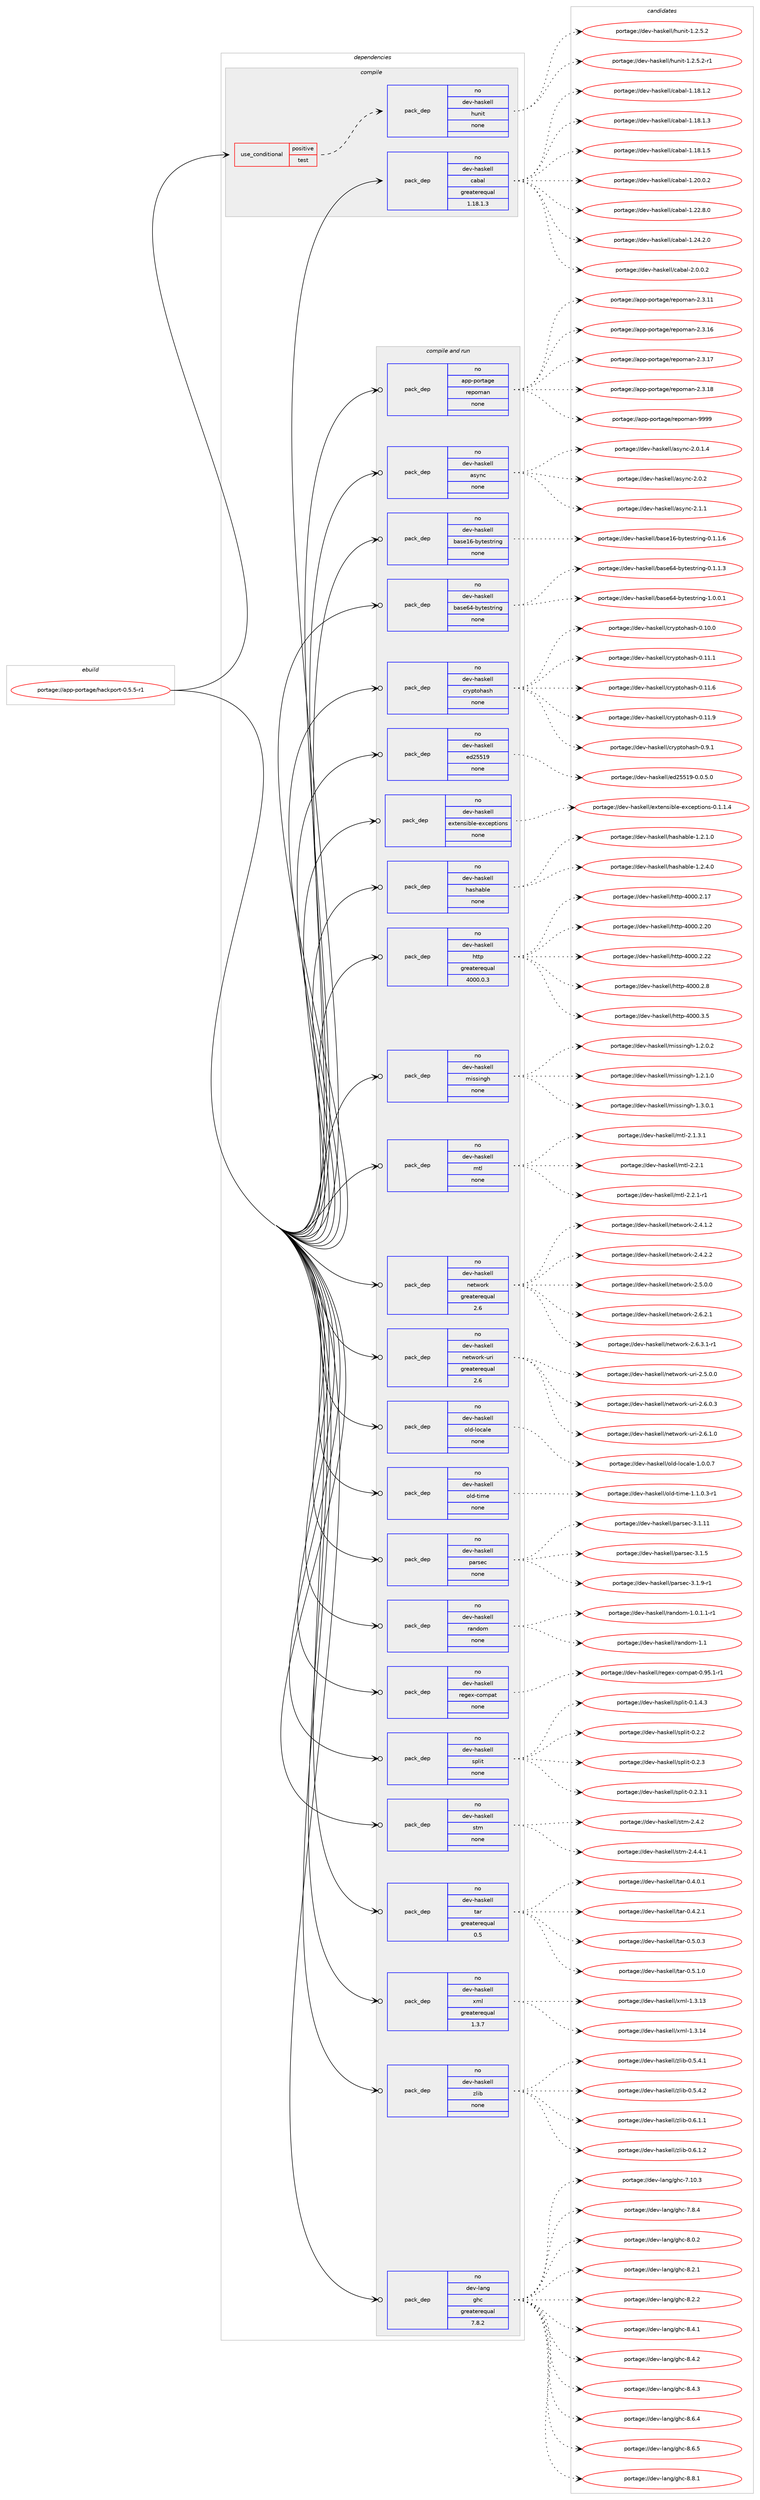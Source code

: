 digraph prolog {

# *************
# Graph options
# *************

newrank=true;
concentrate=true;
compound=true;
graph [rankdir=LR,fontname=Helvetica,fontsize=10,ranksep=1.5];#, ranksep=2.5, nodesep=0.2];
edge  [arrowhead=vee];
node  [fontname=Helvetica,fontsize=10];

# **********
# The ebuild
# **********

subgraph cluster_leftcol {
color=gray;
rank=same;
label=<<i>ebuild</i>>;
id [label="portage://app-portage/hackport-0.5.5-r1", color=red, width=4, href="../app-portage/hackport-0.5.5-r1.svg"];
}

# ****************
# The dependencies
# ****************

subgraph cluster_midcol {
color=gray;
label=<<i>dependencies</i>>;
subgraph cluster_compile {
fillcolor="#eeeeee";
style=filled;
label=<<i>compile</i>>;
subgraph cond10232 {
dependency41569 [label=<<TABLE BORDER="0" CELLBORDER="1" CELLSPACING="0" CELLPADDING="4"><TR><TD ROWSPAN="3" CELLPADDING="10">use_conditional</TD></TR><TR><TD>positive</TD></TR><TR><TD>test</TD></TR></TABLE>>, shape=none, color=red];
subgraph pack30650 {
dependency41570 [label=<<TABLE BORDER="0" CELLBORDER="1" CELLSPACING="0" CELLPADDING="4" WIDTH="220"><TR><TD ROWSPAN="6" CELLPADDING="30">pack_dep</TD></TR><TR><TD WIDTH="110">no</TD></TR><TR><TD>dev-haskell</TD></TR><TR><TD>hunit</TD></TR><TR><TD>none</TD></TR><TR><TD></TD></TR></TABLE>>, shape=none, color=blue];
}
dependency41569:e -> dependency41570:w [weight=20,style="dashed",arrowhead="vee"];
}
id:e -> dependency41569:w [weight=20,style="solid",arrowhead="vee"];
subgraph pack30651 {
dependency41571 [label=<<TABLE BORDER="0" CELLBORDER="1" CELLSPACING="0" CELLPADDING="4" WIDTH="220"><TR><TD ROWSPAN="6" CELLPADDING="30">pack_dep</TD></TR><TR><TD WIDTH="110">no</TD></TR><TR><TD>dev-haskell</TD></TR><TR><TD>cabal</TD></TR><TR><TD>greaterequal</TD></TR><TR><TD>1.18.1.3</TD></TR></TABLE>>, shape=none, color=blue];
}
id:e -> dependency41571:w [weight=20,style="solid",arrowhead="vee"];
}
subgraph cluster_compileandrun {
fillcolor="#eeeeee";
style=filled;
label=<<i>compile and run</i>>;
subgraph pack30652 {
dependency41572 [label=<<TABLE BORDER="0" CELLBORDER="1" CELLSPACING="0" CELLPADDING="4" WIDTH="220"><TR><TD ROWSPAN="6" CELLPADDING="30">pack_dep</TD></TR><TR><TD WIDTH="110">no</TD></TR><TR><TD>app-portage</TD></TR><TR><TD>repoman</TD></TR><TR><TD>none</TD></TR><TR><TD></TD></TR></TABLE>>, shape=none, color=blue];
}
id:e -> dependency41572:w [weight=20,style="solid",arrowhead="odotvee"];
subgraph pack30653 {
dependency41573 [label=<<TABLE BORDER="0" CELLBORDER="1" CELLSPACING="0" CELLPADDING="4" WIDTH="220"><TR><TD ROWSPAN="6" CELLPADDING="30">pack_dep</TD></TR><TR><TD WIDTH="110">no</TD></TR><TR><TD>dev-haskell</TD></TR><TR><TD>async</TD></TR><TR><TD>none</TD></TR><TR><TD></TD></TR></TABLE>>, shape=none, color=blue];
}
id:e -> dependency41573:w [weight=20,style="solid",arrowhead="odotvee"];
subgraph pack30654 {
dependency41574 [label=<<TABLE BORDER="0" CELLBORDER="1" CELLSPACING="0" CELLPADDING="4" WIDTH="220"><TR><TD ROWSPAN="6" CELLPADDING="30">pack_dep</TD></TR><TR><TD WIDTH="110">no</TD></TR><TR><TD>dev-haskell</TD></TR><TR><TD>base16-bytestring</TD></TR><TR><TD>none</TD></TR><TR><TD></TD></TR></TABLE>>, shape=none, color=blue];
}
id:e -> dependency41574:w [weight=20,style="solid",arrowhead="odotvee"];
subgraph pack30655 {
dependency41575 [label=<<TABLE BORDER="0" CELLBORDER="1" CELLSPACING="0" CELLPADDING="4" WIDTH="220"><TR><TD ROWSPAN="6" CELLPADDING="30">pack_dep</TD></TR><TR><TD WIDTH="110">no</TD></TR><TR><TD>dev-haskell</TD></TR><TR><TD>base64-bytestring</TD></TR><TR><TD>none</TD></TR><TR><TD></TD></TR></TABLE>>, shape=none, color=blue];
}
id:e -> dependency41575:w [weight=20,style="solid",arrowhead="odotvee"];
subgraph pack30656 {
dependency41576 [label=<<TABLE BORDER="0" CELLBORDER="1" CELLSPACING="0" CELLPADDING="4" WIDTH="220"><TR><TD ROWSPAN="6" CELLPADDING="30">pack_dep</TD></TR><TR><TD WIDTH="110">no</TD></TR><TR><TD>dev-haskell</TD></TR><TR><TD>cryptohash</TD></TR><TR><TD>none</TD></TR><TR><TD></TD></TR></TABLE>>, shape=none, color=blue];
}
id:e -> dependency41576:w [weight=20,style="solid",arrowhead="odotvee"];
subgraph pack30657 {
dependency41577 [label=<<TABLE BORDER="0" CELLBORDER="1" CELLSPACING="0" CELLPADDING="4" WIDTH="220"><TR><TD ROWSPAN="6" CELLPADDING="30">pack_dep</TD></TR><TR><TD WIDTH="110">no</TD></TR><TR><TD>dev-haskell</TD></TR><TR><TD>ed25519</TD></TR><TR><TD>none</TD></TR><TR><TD></TD></TR></TABLE>>, shape=none, color=blue];
}
id:e -> dependency41577:w [weight=20,style="solid",arrowhead="odotvee"];
subgraph pack30658 {
dependency41578 [label=<<TABLE BORDER="0" CELLBORDER="1" CELLSPACING="0" CELLPADDING="4" WIDTH="220"><TR><TD ROWSPAN="6" CELLPADDING="30">pack_dep</TD></TR><TR><TD WIDTH="110">no</TD></TR><TR><TD>dev-haskell</TD></TR><TR><TD>extensible-exceptions</TD></TR><TR><TD>none</TD></TR><TR><TD></TD></TR></TABLE>>, shape=none, color=blue];
}
id:e -> dependency41578:w [weight=20,style="solid",arrowhead="odotvee"];
subgraph pack30659 {
dependency41579 [label=<<TABLE BORDER="0" CELLBORDER="1" CELLSPACING="0" CELLPADDING="4" WIDTH="220"><TR><TD ROWSPAN="6" CELLPADDING="30">pack_dep</TD></TR><TR><TD WIDTH="110">no</TD></TR><TR><TD>dev-haskell</TD></TR><TR><TD>hashable</TD></TR><TR><TD>none</TD></TR><TR><TD></TD></TR></TABLE>>, shape=none, color=blue];
}
id:e -> dependency41579:w [weight=20,style="solid",arrowhead="odotvee"];
subgraph pack30660 {
dependency41580 [label=<<TABLE BORDER="0" CELLBORDER="1" CELLSPACING="0" CELLPADDING="4" WIDTH="220"><TR><TD ROWSPAN="6" CELLPADDING="30">pack_dep</TD></TR><TR><TD WIDTH="110">no</TD></TR><TR><TD>dev-haskell</TD></TR><TR><TD>http</TD></TR><TR><TD>greaterequal</TD></TR><TR><TD>4000.0.3</TD></TR></TABLE>>, shape=none, color=blue];
}
id:e -> dependency41580:w [weight=20,style="solid",arrowhead="odotvee"];
subgraph pack30661 {
dependency41581 [label=<<TABLE BORDER="0" CELLBORDER="1" CELLSPACING="0" CELLPADDING="4" WIDTH="220"><TR><TD ROWSPAN="6" CELLPADDING="30">pack_dep</TD></TR><TR><TD WIDTH="110">no</TD></TR><TR><TD>dev-haskell</TD></TR><TR><TD>missingh</TD></TR><TR><TD>none</TD></TR><TR><TD></TD></TR></TABLE>>, shape=none, color=blue];
}
id:e -> dependency41581:w [weight=20,style="solid",arrowhead="odotvee"];
subgraph pack30662 {
dependency41582 [label=<<TABLE BORDER="0" CELLBORDER="1" CELLSPACING="0" CELLPADDING="4" WIDTH="220"><TR><TD ROWSPAN="6" CELLPADDING="30">pack_dep</TD></TR><TR><TD WIDTH="110">no</TD></TR><TR><TD>dev-haskell</TD></TR><TR><TD>mtl</TD></TR><TR><TD>none</TD></TR><TR><TD></TD></TR></TABLE>>, shape=none, color=blue];
}
id:e -> dependency41582:w [weight=20,style="solid",arrowhead="odotvee"];
subgraph pack30663 {
dependency41583 [label=<<TABLE BORDER="0" CELLBORDER="1" CELLSPACING="0" CELLPADDING="4" WIDTH="220"><TR><TD ROWSPAN="6" CELLPADDING="30">pack_dep</TD></TR><TR><TD WIDTH="110">no</TD></TR><TR><TD>dev-haskell</TD></TR><TR><TD>network</TD></TR><TR><TD>greaterequal</TD></TR><TR><TD>2.6</TD></TR></TABLE>>, shape=none, color=blue];
}
id:e -> dependency41583:w [weight=20,style="solid",arrowhead="odotvee"];
subgraph pack30664 {
dependency41584 [label=<<TABLE BORDER="0" CELLBORDER="1" CELLSPACING="0" CELLPADDING="4" WIDTH="220"><TR><TD ROWSPAN="6" CELLPADDING="30">pack_dep</TD></TR><TR><TD WIDTH="110">no</TD></TR><TR><TD>dev-haskell</TD></TR><TR><TD>network-uri</TD></TR><TR><TD>greaterequal</TD></TR><TR><TD>2.6</TD></TR></TABLE>>, shape=none, color=blue];
}
id:e -> dependency41584:w [weight=20,style="solid",arrowhead="odotvee"];
subgraph pack30665 {
dependency41585 [label=<<TABLE BORDER="0" CELLBORDER="1" CELLSPACING="0" CELLPADDING="4" WIDTH="220"><TR><TD ROWSPAN="6" CELLPADDING="30">pack_dep</TD></TR><TR><TD WIDTH="110">no</TD></TR><TR><TD>dev-haskell</TD></TR><TR><TD>old-locale</TD></TR><TR><TD>none</TD></TR><TR><TD></TD></TR></TABLE>>, shape=none, color=blue];
}
id:e -> dependency41585:w [weight=20,style="solid",arrowhead="odotvee"];
subgraph pack30666 {
dependency41586 [label=<<TABLE BORDER="0" CELLBORDER="1" CELLSPACING="0" CELLPADDING="4" WIDTH="220"><TR><TD ROWSPAN="6" CELLPADDING="30">pack_dep</TD></TR><TR><TD WIDTH="110">no</TD></TR><TR><TD>dev-haskell</TD></TR><TR><TD>old-time</TD></TR><TR><TD>none</TD></TR><TR><TD></TD></TR></TABLE>>, shape=none, color=blue];
}
id:e -> dependency41586:w [weight=20,style="solid",arrowhead="odotvee"];
subgraph pack30667 {
dependency41587 [label=<<TABLE BORDER="0" CELLBORDER="1" CELLSPACING="0" CELLPADDING="4" WIDTH="220"><TR><TD ROWSPAN="6" CELLPADDING="30">pack_dep</TD></TR><TR><TD WIDTH="110">no</TD></TR><TR><TD>dev-haskell</TD></TR><TR><TD>parsec</TD></TR><TR><TD>none</TD></TR><TR><TD></TD></TR></TABLE>>, shape=none, color=blue];
}
id:e -> dependency41587:w [weight=20,style="solid",arrowhead="odotvee"];
subgraph pack30668 {
dependency41588 [label=<<TABLE BORDER="0" CELLBORDER="1" CELLSPACING="0" CELLPADDING="4" WIDTH="220"><TR><TD ROWSPAN="6" CELLPADDING="30">pack_dep</TD></TR><TR><TD WIDTH="110">no</TD></TR><TR><TD>dev-haskell</TD></TR><TR><TD>random</TD></TR><TR><TD>none</TD></TR><TR><TD></TD></TR></TABLE>>, shape=none, color=blue];
}
id:e -> dependency41588:w [weight=20,style="solid",arrowhead="odotvee"];
subgraph pack30669 {
dependency41589 [label=<<TABLE BORDER="0" CELLBORDER="1" CELLSPACING="0" CELLPADDING="4" WIDTH="220"><TR><TD ROWSPAN="6" CELLPADDING="30">pack_dep</TD></TR><TR><TD WIDTH="110">no</TD></TR><TR><TD>dev-haskell</TD></TR><TR><TD>regex-compat</TD></TR><TR><TD>none</TD></TR><TR><TD></TD></TR></TABLE>>, shape=none, color=blue];
}
id:e -> dependency41589:w [weight=20,style="solid",arrowhead="odotvee"];
subgraph pack30670 {
dependency41590 [label=<<TABLE BORDER="0" CELLBORDER="1" CELLSPACING="0" CELLPADDING="4" WIDTH="220"><TR><TD ROWSPAN="6" CELLPADDING="30">pack_dep</TD></TR><TR><TD WIDTH="110">no</TD></TR><TR><TD>dev-haskell</TD></TR><TR><TD>split</TD></TR><TR><TD>none</TD></TR><TR><TD></TD></TR></TABLE>>, shape=none, color=blue];
}
id:e -> dependency41590:w [weight=20,style="solid",arrowhead="odotvee"];
subgraph pack30671 {
dependency41591 [label=<<TABLE BORDER="0" CELLBORDER="1" CELLSPACING="0" CELLPADDING="4" WIDTH="220"><TR><TD ROWSPAN="6" CELLPADDING="30">pack_dep</TD></TR><TR><TD WIDTH="110">no</TD></TR><TR><TD>dev-haskell</TD></TR><TR><TD>stm</TD></TR><TR><TD>none</TD></TR><TR><TD></TD></TR></TABLE>>, shape=none, color=blue];
}
id:e -> dependency41591:w [weight=20,style="solid",arrowhead="odotvee"];
subgraph pack30672 {
dependency41592 [label=<<TABLE BORDER="0" CELLBORDER="1" CELLSPACING="0" CELLPADDING="4" WIDTH="220"><TR><TD ROWSPAN="6" CELLPADDING="30">pack_dep</TD></TR><TR><TD WIDTH="110">no</TD></TR><TR><TD>dev-haskell</TD></TR><TR><TD>tar</TD></TR><TR><TD>greaterequal</TD></TR><TR><TD>0.5</TD></TR></TABLE>>, shape=none, color=blue];
}
id:e -> dependency41592:w [weight=20,style="solid",arrowhead="odotvee"];
subgraph pack30673 {
dependency41593 [label=<<TABLE BORDER="0" CELLBORDER="1" CELLSPACING="0" CELLPADDING="4" WIDTH="220"><TR><TD ROWSPAN="6" CELLPADDING="30">pack_dep</TD></TR><TR><TD WIDTH="110">no</TD></TR><TR><TD>dev-haskell</TD></TR><TR><TD>xml</TD></TR><TR><TD>greaterequal</TD></TR><TR><TD>1.3.7</TD></TR></TABLE>>, shape=none, color=blue];
}
id:e -> dependency41593:w [weight=20,style="solid",arrowhead="odotvee"];
subgraph pack30674 {
dependency41594 [label=<<TABLE BORDER="0" CELLBORDER="1" CELLSPACING="0" CELLPADDING="4" WIDTH="220"><TR><TD ROWSPAN="6" CELLPADDING="30">pack_dep</TD></TR><TR><TD WIDTH="110">no</TD></TR><TR><TD>dev-haskell</TD></TR><TR><TD>zlib</TD></TR><TR><TD>none</TD></TR><TR><TD></TD></TR></TABLE>>, shape=none, color=blue];
}
id:e -> dependency41594:w [weight=20,style="solid",arrowhead="odotvee"];
subgraph pack30675 {
dependency41595 [label=<<TABLE BORDER="0" CELLBORDER="1" CELLSPACING="0" CELLPADDING="4" WIDTH="220"><TR><TD ROWSPAN="6" CELLPADDING="30">pack_dep</TD></TR><TR><TD WIDTH="110">no</TD></TR><TR><TD>dev-lang</TD></TR><TR><TD>ghc</TD></TR><TR><TD>greaterequal</TD></TR><TR><TD>7.8.2</TD></TR></TABLE>>, shape=none, color=blue];
}
id:e -> dependency41595:w [weight=20,style="solid",arrowhead="odotvee"];
}
subgraph cluster_run {
fillcolor="#eeeeee";
style=filled;
label=<<i>run</i>>;
}
}

# **************
# The candidates
# **************

subgraph cluster_choices {
rank=same;
color=gray;
label=<<i>candidates</i>>;

subgraph choice30650 {
color=black;
nodesep=1;
choiceportage1001011184510497115107101108108471041171101051164549465046534650 [label="portage://dev-haskell/hunit-1.2.5.2", color=red, width=4,href="../dev-haskell/hunit-1.2.5.2.svg"];
choiceportage10010111845104971151071011081084710411711010511645494650465346504511449 [label="portage://dev-haskell/hunit-1.2.5.2-r1", color=red, width=4,href="../dev-haskell/hunit-1.2.5.2-r1.svg"];
dependency41570:e -> choiceportage1001011184510497115107101108108471041171101051164549465046534650:w [style=dotted,weight="100"];
dependency41570:e -> choiceportage10010111845104971151071011081084710411711010511645494650465346504511449:w [style=dotted,weight="100"];
}
subgraph choice30651 {
color=black;
nodesep=1;
choiceportage10010111845104971151071011081084799979897108454946495646494650 [label="portage://dev-haskell/cabal-1.18.1.2", color=red, width=4,href="../dev-haskell/cabal-1.18.1.2.svg"];
choiceportage10010111845104971151071011081084799979897108454946495646494651 [label="portage://dev-haskell/cabal-1.18.1.3", color=red, width=4,href="../dev-haskell/cabal-1.18.1.3.svg"];
choiceportage10010111845104971151071011081084799979897108454946495646494653 [label="portage://dev-haskell/cabal-1.18.1.5", color=red, width=4,href="../dev-haskell/cabal-1.18.1.5.svg"];
choiceportage10010111845104971151071011081084799979897108454946504846484650 [label="portage://dev-haskell/cabal-1.20.0.2", color=red, width=4,href="../dev-haskell/cabal-1.20.0.2.svg"];
choiceportage10010111845104971151071011081084799979897108454946505046564648 [label="portage://dev-haskell/cabal-1.22.8.0", color=red, width=4,href="../dev-haskell/cabal-1.22.8.0.svg"];
choiceportage10010111845104971151071011081084799979897108454946505246504648 [label="portage://dev-haskell/cabal-1.24.2.0", color=red, width=4,href="../dev-haskell/cabal-1.24.2.0.svg"];
choiceportage100101118451049711510710110810847999798971084550464846484650 [label="portage://dev-haskell/cabal-2.0.0.2", color=red, width=4,href="../dev-haskell/cabal-2.0.0.2.svg"];
dependency41571:e -> choiceportage10010111845104971151071011081084799979897108454946495646494650:w [style=dotted,weight="100"];
dependency41571:e -> choiceportage10010111845104971151071011081084799979897108454946495646494651:w [style=dotted,weight="100"];
dependency41571:e -> choiceportage10010111845104971151071011081084799979897108454946495646494653:w [style=dotted,weight="100"];
dependency41571:e -> choiceportage10010111845104971151071011081084799979897108454946504846484650:w [style=dotted,weight="100"];
dependency41571:e -> choiceportage10010111845104971151071011081084799979897108454946505046564648:w [style=dotted,weight="100"];
dependency41571:e -> choiceportage10010111845104971151071011081084799979897108454946505246504648:w [style=dotted,weight="100"];
dependency41571:e -> choiceportage100101118451049711510710110810847999798971084550464846484650:w [style=dotted,weight="100"];
}
subgraph choice30652 {
color=black;
nodesep=1;
choiceportage971121124511211111411697103101471141011121111099711045504651464949 [label="portage://app-portage/repoman-2.3.11", color=red, width=4,href="../app-portage/repoman-2.3.11.svg"];
choiceportage971121124511211111411697103101471141011121111099711045504651464954 [label="portage://app-portage/repoman-2.3.16", color=red, width=4,href="../app-portage/repoman-2.3.16.svg"];
choiceportage971121124511211111411697103101471141011121111099711045504651464955 [label="portage://app-portage/repoman-2.3.17", color=red, width=4,href="../app-portage/repoman-2.3.17.svg"];
choiceportage971121124511211111411697103101471141011121111099711045504651464956 [label="portage://app-portage/repoman-2.3.18", color=red, width=4,href="../app-portage/repoman-2.3.18.svg"];
choiceportage97112112451121111141169710310147114101112111109971104557575757 [label="portage://app-portage/repoman-9999", color=red, width=4,href="../app-portage/repoman-9999.svg"];
dependency41572:e -> choiceportage971121124511211111411697103101471141011121111099711045504651464949:w [style=dotted,weight="100"];
dependency41572:e -> choiceportage971121124511211111411697103101471141011121111099711045504651464954:w [style=dotted,weight="100"];
dependency41572:e -> choiceportage971121124511211111411697103101471141011121111099711045504651464955:w [style=dotted,weight="100"];
dependency41572:e -> choiceportage971121124511211111411697103101471141011121111099711045504651464956:w [style=dotted,weight="100"];
dependency41572:e -> choiceportage97112112451121111141169710310147114101112111109971104557575757:w [style=dotted,weight="100"];
}
subgraph choice30653 {
color=black;
nodesep=1;
choiceportage10010111845104971151071011081084797115121110994550464846494652 [label="portage://dev-haskell/async-2.0.1.4", color=red, width=4,href="../dev-haskell/async-2.0.1.4.svg"];
choiceportage1001011184510497115107101108108479711512111099455046484650 [label="portage://dev-haskell/async-2.0.2", color=red, width=4,href="../dev-haskell/async-2.0.2.svg"];
choiceportage1001011184510497115107101108108479711512111099455046494649 [label="portage://dev-haskell/async-2.1.1", color=red, width=4,href="../dev-haskell/async-2.1.1.svg"];
dependency41573:e -> choiceportage10010111845104971151071011081084797115121110994550464846494652:w [style=dotted,weight="100"];
dependency41573:e -> choiceportage1001011184510497115107101108108479711512111099455046484650:w [style=dotted,weight="100"];
dependency41573:e -> choiceportage1001011184510497115107101108108479711512111099455046494649:w [style=dotted,weight="100"];
}
subgraph choice30654 {
color=black;
nodesep=1;
choiceportage1001011184510497115107101108108479897115101495445981211161011151161141051101034548464946494654 [label="portage://dev-haskell/base16-bytestring-0.1.1.6", color=red, width=4,href="../dev-haskell/base16-bytestring-0.1.1.6.svg"];
dependency41574:e -> choiceportage1001011184510497115107101108108479897115101495445981211161011151161141051101034548464946494654:w [style=dotted,weight="100"];
}
subgraph choice30655 {
color=black;
nodesep=1;
choiceportage1001011184510497115107101108108479897115101545245981211161011151161141051101034548464946494651 [label="portage://dev-haskell/base64-bytestring-0.1.1.3", color=red, width=4,href="../dev-haskell/base64-bytestring-0.1.1.3.svg"];
choiceportage1001011184510497115107101108108479897115101545245981211161011151161141051101034549464846484649 [label="portage://dev-haskell/base64-bytestring-1.0.0.1", color=red, width=4,href="../dev-haskell/base64-bytestring-1.0.0.1.svg"];
dependency41575:e -> choiceportage1001011184510497115107101108108479897115101545245981211161011151161141051101034548464946494651:w [style=dotted,weight="100"];
dependency41575:e -> choiceportage1001011184510497115107101108108479897115101545245981211161011151161141051101034549464846484649:w [style=dotted,weight="100"];
}
subgraph choice30656 {
color=black;
nodesep=1;
choiceportage100101118451049711510710110810847991141211121161111049711510445484649484648 [label="portage://dev-haskell/cryptohash-0.10.0", color=red, width=4,href="../dev-haskell/cryptohash-0.10.0.svg"];
choiceportage100101118451049711510710110810847991141211121161111049711510445484649494649 [label="portage://dev-haskell/cryptohash-0.11.1", color=red, width=4,href="../dev-haskell/cryptohash-0.11.1.svg"];
choiceportage100101118451049711510710110810847991141211121161111049711510445484649494654 [label="portage://dev-haskell/cryptohash-0.11.6", color=red, width=4,href="../dev-haskell/cryptohash-0.11.6.svg"];
choiceportage100101118451049711510710110810847991141211121161111049711510445484649494657 [label="portage://dev-haskell/cryptohash-0.11.9", color=red, width=4,href="../dev-haskell/cryptohash-0.11.9.svg"];
choiceportage1001011184510497115107101108108479911412111211611110497115104454846574649 [label="portage://dev-haskell/cryptohash-0.9.1", color=red, width=4,href="../dev-haskell/cryptohash-0.9.1.svg"];
dependency41576:e -> choiceportage100101118451049711510710110810847991141211121161111049711510445484649484648:w [style=dotted,weight="100"];
dependency41576:e -> choiceportage100101118451049711510710110810847991141211121161111049711510445484649494649:w [style=dotted,weight="100"];
dependency41576:e -> choiceportage100101118451049711510710110810847991141211121161111049711510445484649494654:w [style=dotted,weight="100"];
dependency41576:e -> choiceportage100101118451049711510710110810847991141211121161111049711510445484649494657:w [style=dotted,weight="100"];
dependency41576:e -> choiceportage1001011184510497115107101108108479911412111211611110497115104454846574649:w [style=dotted,weight="100"];
}
subgraph choice30657 {
color=black;
nodesep=1;
choiceportage10010111845104971151071011081084710110050535349574548464846534648 [label="portage://dev-haskell/ed25519-0.0.5.0", color=red, width=4,href="../dev-haskell/ed25519-0.0.5.0.svg"];
dependency41577:e -> choiceportage10010111845104971151071011081084710110050535349574548464846534648:w [style=dotted,weight="100"];
}
subgraph choice30658 {
color=black;
nodesep=1;
choiceportage1001011184510497115107101108108471011201161011101151059810810145101120991011121161051111101154548464946494652 [label="portage://dev-haskell/extensible-exceptions-0.1.1.4", color=red, width=4,href="../dev-haskell/extensible-exceptions-0.1.1.4.svg"];
dependency41578:e -> choiceportage1001011184510497115107101108108471011201161011101151059810810145101120991011121161051111101154548464946494652:w [style=dotted,weight="100"];
}
subgraph choice30659 {
color=black;
nodesep=1;
choiceportage1001011184510497115107101108108471049711510497981081014549465046494648 [label="portage://dev-haskell/hashable-1.2.1.0", color=red, width=4,href="../dev-haskell/hashable-1.2.1.0.svg"];
choiceportage1001011184510497115107101108108471049711510497981081014549465046524648 [label="portage://dev-haskell/hashable-1.2.4.0", color=red, width=4,href="../dev-haskell/hashable-1.2.4.0.svg"];
dependency41579:e -> choiceportage1001011184510497115107101108108471049711510497981081014549465046494648:w [style=dotted,weight="100"];
dependency41579:e -> choiceportage1001011184510497115107101108108471049711510497981081014549465046524648:w [style=dotted,weight="100"];
}
subgraph choice30660 {
color=black;
nodesep=1;
choiceportage10010111845104971151071011081084710411611611245524848484650464955 [label="portage://dev-haskell/http-4000.2.17", color=red, width=4,href="../dev-haskell/http-4000.2.17.svg"];
choiceportage10010111845104971151071011081084710411611611245524848484650465048 [label="portage://dev-haskell/http-4000.2.20", color=red, width=4,href="../dev-haskell/http-4000.2.20.svg"];
choiceportage10010111845104971151071011081084710411611611245524848484650465050 [label="portage://dev-haskell/http-4000.2.22", color=red, width=4,href="../dev-haskell/http-4000.2.22.svg"];
choiceportage100101118451049711510710110810847104116116112455248484846504656 [label="portage://dev-haskell/http-4000.2.8", color=red, width=4,href="../dev-haskell/http-4000.2.8.svg"];
choiceportage100101118451049711510710110810847104116116112455248484846514653 [label="portage://dev-haskell/http-4000.3.5", color=red, width=4,href="../dev-haskell/http-4000.3.5.svg"];
dependency41580:e -> choiceportage10010111845104971151071011081084710411611611245524848484650464955:w [style=dotted,weight="100"];
dependency41580:e -> choiceportage10010111845104971151071011081084710411611611245524848484650465048:w [style=dotted,weight="100"];
dependency41580:e -> choiceportage10010111845104971151071011081084710411611611245524848484650465050:w [style=dotted,weight="100"];
dependency41580:e -> choiceportage100101118451049711510710110810847104116116112455248484846504656:w [style=dotted,weight="100"];
dependency41580:e -> choiceportage100101118451049711510710110810847104116116112455248484846514653:w [style=dotted,weight="100"];
}
subgraph choice30661 {
color=black;
nodesep=1;
choiceportage1001011184510497115107101108108471091051151151051101031044549465046484650 [label="portage://dev-haskell/missingh-1.2.0.2", color=red, width=4,href="../dev-haskell/missingh-1.2.0.2.svg"];
choiceportage1001011184510497115107101108108471091051151151051101031044549465046494648 [label="portage://dev-haskell/missingh-1.2.1.0", color=red, width=4,href="../dev-haskell/missingh-1.2.1.0.svg"];
choiceportage1001011184510497115107101108108471091051151151051101031044549465146484649 [label="portage://dev-haskell/missingh-1.3.0.1", color=red, width=4,href="../dev-haskell/missingh-1.3.0.1.svg"];
dependency41581:e -> choiceportage1001011184510497115107101108108471091051151151051101031044549465046484650:w [style=dotted,weight="100"];
dependency41581:e -> choiceportage1001011184510497115107101108108471091051151151051101031044549465046494648:w [style=dotted,weight="100"];
dependency41581:e -> choiceportage1001011184510497115107101108108471091051151151051101031044549465146484649:w [style=dotted,weight="100"];
}
subgraph choice30662 {
color=black;
nodesep=1;
choiceportage1001011184510497115107101108108471091161084550464946514649 [label="portage://dev-haskell/mtl-2.1.3.1", color=red, width=4,href="../dev-haskell/mtl-2.1.3.1.svg"];
choiceportage100101118451049711510710110810847109116108455046504649 [label="portage://dev-haskell/mtl-2.2.1", color=red, width=4,href="../dev-haskell/mtl-2.2.1.svg"];
choiceportage1001011184510497115107101108108471091161084550465046494511449 [label="portage://dev-haskell/mtl-2.2.1-r1", color=red, width=4,href="../dev-haskell/mtl-2.2.1-r1.svg"];
dependency41582:e -> choiceportage1001011184510497115107101108108471091161084550464946514649:w [style=dotted,weight="100"];
dependency41582:e -> choiceportage100101118451049711510710110810847109116108455046504649:w [style=dotted,weight="100"];
dependency41582:e -> choiceportage1001011184510497115107101108108471091161084550465046494511449:w [style=dotted,weight="100"];
}
subgraph choice30663 {
color=black;
nodesep=1;
choiceportage1001011184510497115107101108108471101011161191111141074550465246494650 [label="portage://dev-haskell/network-2.4.1.2", color=red, width=4,href="../dev-haskell/network-2.4.1.2.svg"];
choiceportage1001011184510497115107101108108471101011161191111141074550465246504650 [label="portage://dev-haskell/network-2.4.2.2", color=red, width=4,href="../dev-haskell/network-2.4.2.2.svg"];
choiceportage1001011184510497115107101108108471101011161191111141074550465346484648 [label="portage://dev-haskell/network-2.5.0.0", color=red, width=4,href="../dev-haskell/network-2.5.0.0.svg"];
choiceportage1001011184510497115107101108108471101011161191111141074550465446504649 [label="portage://dev-haskell/network-2.6.2.1", color=red, width=4,href="../dev-haskell/network-2.6.2.1.svg"];
choiceportage10010111845104971151071011081084711010111611911111410745504654465146494511449 [label="portage://dev-haskell/network-2.6.3.1-r1", color=red, width=4,href="../dev-haskell/network-2.6.3.1-r1.svg"];
dependency41583:e -> choiceportage1001011184510497115107101108108471101011161191111141074550465246494650:w [style=dotted,weight="100"];
dependency41583:e -> choiceportage1001011184510497115107101108108471101011161191111141074550465246504650:w [style=dotted,weight="100"];
dependency41583:e -> choiceportage1001011184510497115107101108108471101011161191111141074550465346484648:w [style=dotted,weight="100"];
dependency41583:e -> choiceportage1001011184510497115107101108108471101011161191111141074550465446504649:w [style=dotted,weight="100"];
dependency41583:e -> choiceportage10010111845104971151071011081084711010111611911111410745504654465146494511449:w [style=dotted,weight="100"];
}
subgraph choice30664 {
color=black;
nodesep=1;
choiceportage100101118451049711510710110810847110101116119111114107451171141054550465346484648 [label="portage://dev-haskell/network-uri-2.5.0.0", color=red, width=4,href="../dev-haskell/network-uri-2.5.0.0.svg"];
choiceportage100101118451049711510710110810847110101116119111114107451171141054550465446484651 [label="portage://dev-haskell/network-uri-2.6.0.3", color=red, width=4,href="../dev-haskell/network-uri-2.6.0.3.svg"];
choiceportage100101118451049711510710110810847110101116119111114107451171141054550465446494648 [label="portage://dev-haskell/network-uri-2.6.1.0", color=red, width=4,href="../dev-haskell/network-uri-2.6.1.0.svg"];
dependency41584:e -> choiceportage100101118451049711510710110810847110101116119111114107451171141054550465346484648:w [style=dotted,weight="100"];
dependency41584:e -> choiceportage100101118451049711510710110810847110101116119111114107451171141054550465446484651:w [style=dotted,weight="100"];
dependency41584:e -> choiceportage100101118451049711510710110810847110101116119111114107451171141054550465446494648:w [style=dotted,weight="100"];
}
subgraph choice30665 {
color=black;
nodesep=1;
choiceportage1001011184510497115107101108108471111081004510811199971081014549464846484655 [label="portage://dev-haskell/old-locale-1.0.0.7", color=red, width=4,href="../dev-haskell/old-locale-1.0.0.7.svg"];
dependency41585:e -> choiceportage1001011184510497115107101108108471111081004510811199971081014549464846484655:w [style=dotted,weight="100"];
}
subgraph choice30666 {
color=black;
nodesep=1;
choiceportage1001011184510497115107101108108471111081004511610510910145494649464846514511449 [label="portage://dev-haskell/old-time-1.1.0.3-r1", color=red, width=4,href="../dev-haskell/old-time-1.1.0.3-r1.svg"];
dependency41586:e -> choiceportage1001011184510497115107101108108471111081004511610510910145494649464846514511449:w [style=dotted,weight="100"];
}
subgraph choice30667 {
color=black;
nodesep=1;
choiceportage100101118451049711510710110810847112971141151019945514649464949 [label="portage://dev-haskell/parsec-3.1.11", color=red, width=4,href="../dev-haskell/parsec-3.1.11.svg"];
choiceportage1001011184510497115107101108108471129711411510199455146494653 [label="portage://dev-haskell/parsec-3.1.5", color=red, width=4,href="../dev-haskell/parsec-3.1.5.svg"];
choiceportage10010111845104971151071011081084711297114115101994551464946574511449 [label="portage://dev-haskell/parsec-3.1.9-r1", color=red, width=4,href="../dev-haskell/parsec-3.1.9-r1.svg"];
dependency41587:e -> choiceportage100101118451049711510710110810847112971141151019945514649464949:w [style=dotted,weight="100"];
dependency41587:e -> choiceportage1001011184510497115107101108108471129711411510199455146494653:w [style=dotted,weight="100"];
dependency41587:e -> choiceportage10010111845104971151071011081084711297114115101994551464946574511449:w [style=dotted,weight="100"];
}
subgraph choice30668 {
color=black;
nodesep=1;
choiceportage1001011184510497115107101108108471149711010011110945494648464946494511449 [label="portage://dev-haskell/random-1.0.1.1-r1", color=red, width=4,href="../dev-haskell/random-1.0.1.1-r1.svg"];
choiceportage1001011184510497115107101108108471149711010011110945494649 [label="portage://dev-haskell/random-1.1", color=red, width=4,href="../dev-haskell/random-1.1.svg"];
dependency41588:e -> choiceportage1001011184510497115107101108108471149711010011110945494648464946494511449:w [style=dotted,weight="100"];
dependency41588:e -> choiceportage1001011184510497115107101108108471149711010011110945494649:w [style=dotted,weight="100"];
}
subgraph choice30669 {
color=black;
nodesep=1;
choiceportage100101118451049711510710110810847114101103101120459911110911297116454846575346494511449 [label="portage://dev-haskell/regex-compat-0.95.1-r1", color=red, width=4,href="../dev-haskell/regex-compat-0.95.1-r1.svg"];
dependency41589:e -> choiceportage100101118451049711510710110810847114101103101120459911110911297116454846575346494511449:w [style=dotted,weight="100"];
}
subgraph choice30670 {
color=black;
nodesep=1;
choiceportage1001011184510497115107101108108471151121081051164548464946524651 [label="portage://dev-haskell/split-0.1.4.3", color=red, width=4,href="../dev-haskell/split-0.1.4.3.svg"];
choiceportage100101118451049711510710110810847115112108105116454846504650 [label="portage://dev-haskell/split-0.2.2", color=red, width=4,href="../dev-haskell/split-0.2.2.svg"];
choiceportage100101118451049711510710110810847115112108105116454846504651 [label="portage://dev-haskell/split-0.2.3", color=red, width=4,href="../dev-haskell/split-0.2.3.svg"];
choiceportage1001011184510497115107101108108471151121081051164548465046514649 [label="portage://dev-haskell/split-0.2.3.1", color=red, width=4,href="../dev-haskell/split-0.2.3.1.svg"];
dependency41590:e -> choiceportage1001011184510497115107101108108471151121081051164548464946524651:w [style=dotted,weight="100"];
dependency41590:e -> choiceportage100101118451049711510710110810847115112108105116454846504650:w [style=dotted,weight="100"];
dependency41590:e -> choiceportage100101118451049711510710110810847115112108105116454846504651:w [style=dotted,weight="100"];
dependency41590:e -> choiceportage1001011184510497115107101108108471151121081051164548465046514649:w [style=dotted,weight="100"];
}
subgraph choice30671 {
color=black;
nodesep=1;
choiceportage100101118451049711510710110810847115116109455046524650 [label="portage://dev-haskell/stm-2.4.2", color=red, width=4,href="../dev-haskell/stm-2.4.2.svg"];
choiceportage1001011184510497115107101108108471151161094550465246524649 [label="portage://dev-haskell/stm-2.4.4.1", color=red, width=4,href="../dev-haskell/stm-2.4.4.1.svg"];
dependency41591:e -> choiceportage100101118451049711510710110810847115116109455046524650:w [style=dotted,weight="100"];
dependency41591:e -> choiceportage1001011184510497115107101108108471151161094550465246524649:w [style=dotted,weight="100"];
}
subgraph choice30672 {
color=black;
nodesep=1;
choiceportage100101118451049711510710110810847116971144548465246484649 [label="portage://dev-haskell/tar-0.4.0.1", color=red, width=4,href="../dev-haskell/tar-0.4.0.1.svg"];
choiceportage100101118451049711510710110810847116971144548465246504649 [label="portage://dev-haskell/tar-0.4.2.1", color=red, width=4,href="../dev-haskell/tar-0.4.2.1.svg"];
choiceportage100101118451049711510710110810847116971144548465346484651 [label="portage://dev-haskell/tar-0.5.0.3", color=red, width=4,href="../dev-haskell/tar-0.5.0.3.svg"];
choiceportage100101118451049711510710110810847116971144548465346494648 [label="portage://dev-haskell/tar-0.5.1.0", color=red, width=4,href="../dev-haskell/tar-0.5.1.0.svg"];
dependency41592:e -> choiceportage100101118451049711510710110810847116971144548465246484649:w [style=dotted,weight="100"];
dependency41592:e -> choiceportage100101118451049711510710110810847116971144548465246504649:w [style=dotted,weight="100"];
dependency41592:e -> choiceportage100101118451049711510710110810847116971144548465346484651:w [style=dotted,weight="100"];
dependency41592:e -> choiceportage100101118451049711510710110810847116971144548465346494648:w [style=dotted,weight="100"];
}
subgraph choice30673 {
color=black;
nodesep=1;
choiceportage10010111845104971151071011081084712010910845494651464951 [label="portage://dev-haskell/xml-1.3.13", color=red, width=4,href="../dev-haskell/xml-1.3.13.svg"];
choiceportage10010111845104971151071011081084712010910845494651464952 [label="portage://dev-haskell/xml-1.3.14", color=red, width=4,href="../dev-haskell/xml-1.3.14.svg"];
dependency41593:e -> choiceportage10010111845104971151071011081084712010910845494651464951:w [style=dotted,weight="100"];
dependency41593:e -> choiceportage10010111845104971151071011081084712010910845494651464952:w [style=dotted,weight="100"];
}
subgraph choice30674 {
color=black;
nodesep=1;
choiceportage100101118451049711510710110810847122108105984548465346524649 [label="portage://dev-haskell/zlib-0.5.4.1", color=red, width=4,href="../dev-haskell/zlib-0.5.4.1.svg"];
choiceportage100101118451049711510710110810847122108105984548465346524650 [label="portage://dev-haskell/zlib-0.5.4.2", color=red, width=4,href="../dev-haskell/zlib-0.5.4.2.svg"];
choiceportage100101118451049711510710110810847122108105984548465446494649 [label="portage://dev-haskell/zlib-0.6.1.1", color=red, width=4,href="../dev-haskell/zlib-0.6.1.1.svg"];
choiceportage100101118451049711510710110810847122108105984548465446494650 [label="portage://dev-haskell/zlib-0.6.1.2", color=red, width=4,href="../dev-haskell/zlib-0.6.1.2.svg"];
dependency41594:e -> choiceportage100101118451049711510710110810847122108105984548465346524649:w [style=dotted,weight="100"];
dependency41594:e -> choiceportage100101118451049711510710110810847122108105984548465346524650:w [style=dotted,weight="100"];
dependency41594:e -> choiceportage100101118451049711510710110810847122108105984548465446494649:w [style=dotted,weight="100"];
dependency41594:e -> choiceportage100101118451049711510710110810847122108105984548465446494650:w [style=dotted,weight="100"];
}
subgraph choice30675 {
color=black;
nodesep=1;
choiceportage1001011184510897110103471031049945554649484651 [label="portage://dev-lang/ghc-7.10.3", color=red, width=4,href="../dev-lang/ghc-7.10.3.svg"];
choiceportage10010111845108971101034710310499455546564652 [label="portage://dev-lang/ghc-7.8.4", color=red, width=4,href="../dev-lang/ghc-7.8.4.svg"];
choiceportage10010111845108971101034710310499455646484650 [label="portage://dev-lang/ghc-8.0.2", color=red, width=4,href="../dev-lang/ghc-8.0.2.svg"];
choiceportage10010111845108971101034710310499455646504649 [label="portage://dev-lang/ghc-8.2.1", color=red, width=4,href="../dev-lang/ghc-8.2.1.svg"];
choiceportage10010111845108971101034710310499455646504650 [label="portage://dev-lang/ghc-8.2.2", color=red, width=4,href="../dev-lang/ghc-8.2.2.svg"];
choiceportage10010111845108971101034710310499455646524649 [label="portage://dev-lang/ghc-8.4.1", color=red, width=4,href="../dev-lang/ghc-8.4.1.svg"];
choiceportage10010111845108971101034710310499455646524650 [label="portage://dev-lang/ghc-8.4.2", color=red, width=4,href="../dev-lang/ghc-8.4.2.svg"];
choiceportage10010111845108971101034710310499455646524651 [label="portage://dev-lang/ghc-8.4.3", color=red, width=4,href="../dev-lang/ghc-8.4.3.svg"];
choiceportage10010111845108971101034710310499455646544652 [label="portage://dev-lang/ghc-8.6.4", color=red, width=4,href="../dev-lang/ghc-8.6.4.svg"];
choiceportage10010111845108971101034710310499455646544653 [label="portage://dev-lang/ghc-8.6.5", color=red, width=4,href="../dev-lang/ghc-8.6.5.svg"];
choiceportage10010111845108971101034710310499455646564649 [label="portage://dev-lang/ghc-8.8.1", color=red, width=4,href="../dev-lang/ghc-8.8.1.svg"];
dependency41595:e -> choiceportage1001011184510897110103471031049945554649484651:w [style=dotted,weight="100"];
dependency41595:e -> choiceportage10010111845108971101034710310499455546564652:w [style=dotted,weight="100"];
dependency41595:e -> choiceportage10010111845108971101034710310499455646484650:w [style=dotted,weight="100"];
dependency41595:e -> choiceportage10010111845108971101034710310499455646504649:w [style=dotted,weight="100"];
dependency41595:e -> choiceportage10010111845108971101034710310499455646504650:w [style=dotted,weight="100"];
dependency41595:e -> choiceportage10010111845108971101034710310499455646524649:w [style=dotted,weight="100"];
dependency41595:e -> choiceportage10010111845108971101034710310499455646524650:w [style=dotted,weight="100"];
dependency41595:e -> choiceportage10010111845108971101034710310499455646524651:w [style=dotted,weight="100"];
dependency41595:e -> choiceportage10010111845108971101034710310499455646544652:w [style=dotted,weight="100"];
dependency41595:e -> choiceportage10010111845108971101034710310499455646544653:w [style=dotted,weight="100"];
dependency41595:e -> choiceportage10010111845108971101034710310499455646564649:w [style=dotted,weight="100"];
}
}

}

